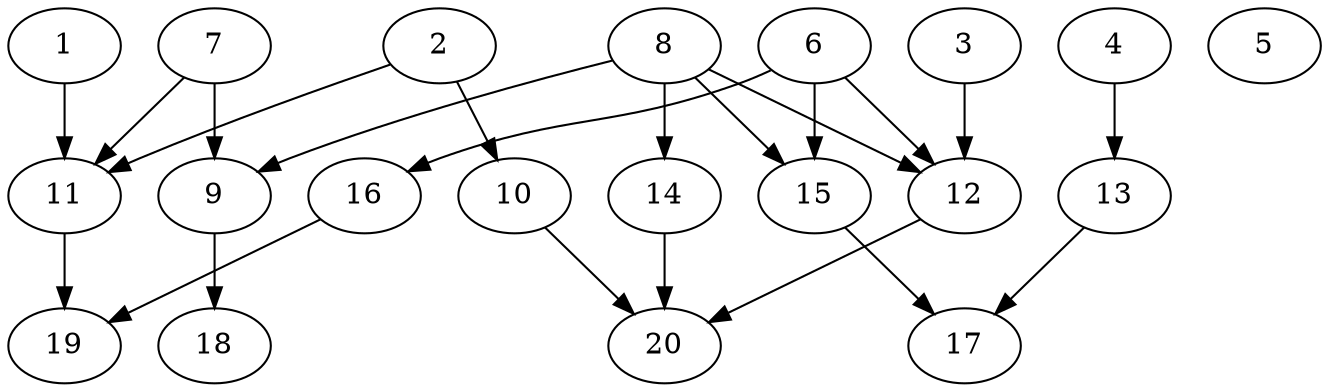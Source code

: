 // DAG automatically generated by daggen at Sat Jul 27 15:38:13 2019
// ./daggen --dot -n 20 --ccr 0.3 --fat 0.6 --regular 0.5 --density 0.4 --mindata 5242880 --maxdata 52428800 
digraph G {
  1 [size="50193067", alpha="0.12", expect_size="15057920"] 
  1 -> 11 [size ="15057920"]
  2 [size="49401173", alpha="0.04", expect_size="14820352"] 
  2 -> 10 [size ="14820352"]
  2 -> 11 [size ="14820352"]
  3 [size="49377280", alpha="0.08", expect_size="14813184"] 
  3 -> 12 [size ="14813184"]
  4 [size="91825493", alpha="0.19", expect_size="27547648"] 
  4 -> 13 [size ="27547648"]
  5 [size="168536747", alpha="0.10", expect_size="50561024"] 
  6 [size="87459840", alpha="0.19", expect_size="26237952"] 
  6 -> 12 [size ="26237952"]
  6 -> 15 [size ="26237952"]
  6 -> 16 [size ="26237952"]
  7 [size="20923733", alpha="0.12", expect_size="6277120"] 
  7 -> 9 [size ="6277120"]
  7 -> 11 [size ="6277120"]
  8 [size="29692587", alpha="0.08", expect_size="8907776"] 
  8 -> 9 [size ="8907776"]
  8 -> 12 [size ="8907776"]
  8 -> 14 [size ="8907776"]
  8 -> 15 [size ="8907776"]
  9 [size="65856853", alpha="0.12", expect_size="19757056"] 
  9 -> 18 [size ="19757056"]
  10 [size="22954667", alpha="0.09", expect_size="6886400"] 
  10 -> 20 [size ="6886400"]
  11 [size="138284373", alpha="0.08", expect_size="41485312"] 
  11 -> 19 [size ="41485312"]
  12 [size="74441387", alpha="0.17", expect_size="22332416"] 
  12 -> 20 [size ="22332416"]
  13 [size="102802773", alpha="0.12", expect_size="30840832"] 
  13 -> 17 [size ="30840832"]
  14 [size="164051627", alpha="0.11", expect_size="49215488"] 
  14 -> 20 [size ="49215488"]
  15 [size="156020053", alpha="0.05", expect_size="46806016"] 
  15 -> 17 [size ="46806016"]
  16 [size="74379947", alpha="0.00", expect_size="22313984"] 
  16 -> 19 [size ="22313984"]
  17 [size="63406080", alpha="0.11", expect_size="19021824"] 
  18 [size="159593813", alpha="0.08", expect_size="47878144"] 
  19 [size="68850347", alpha="0.04", expect_size="20655104"] 
  20 [size="161699840", alpha="0.18", expect_size="48509952"] 
}
